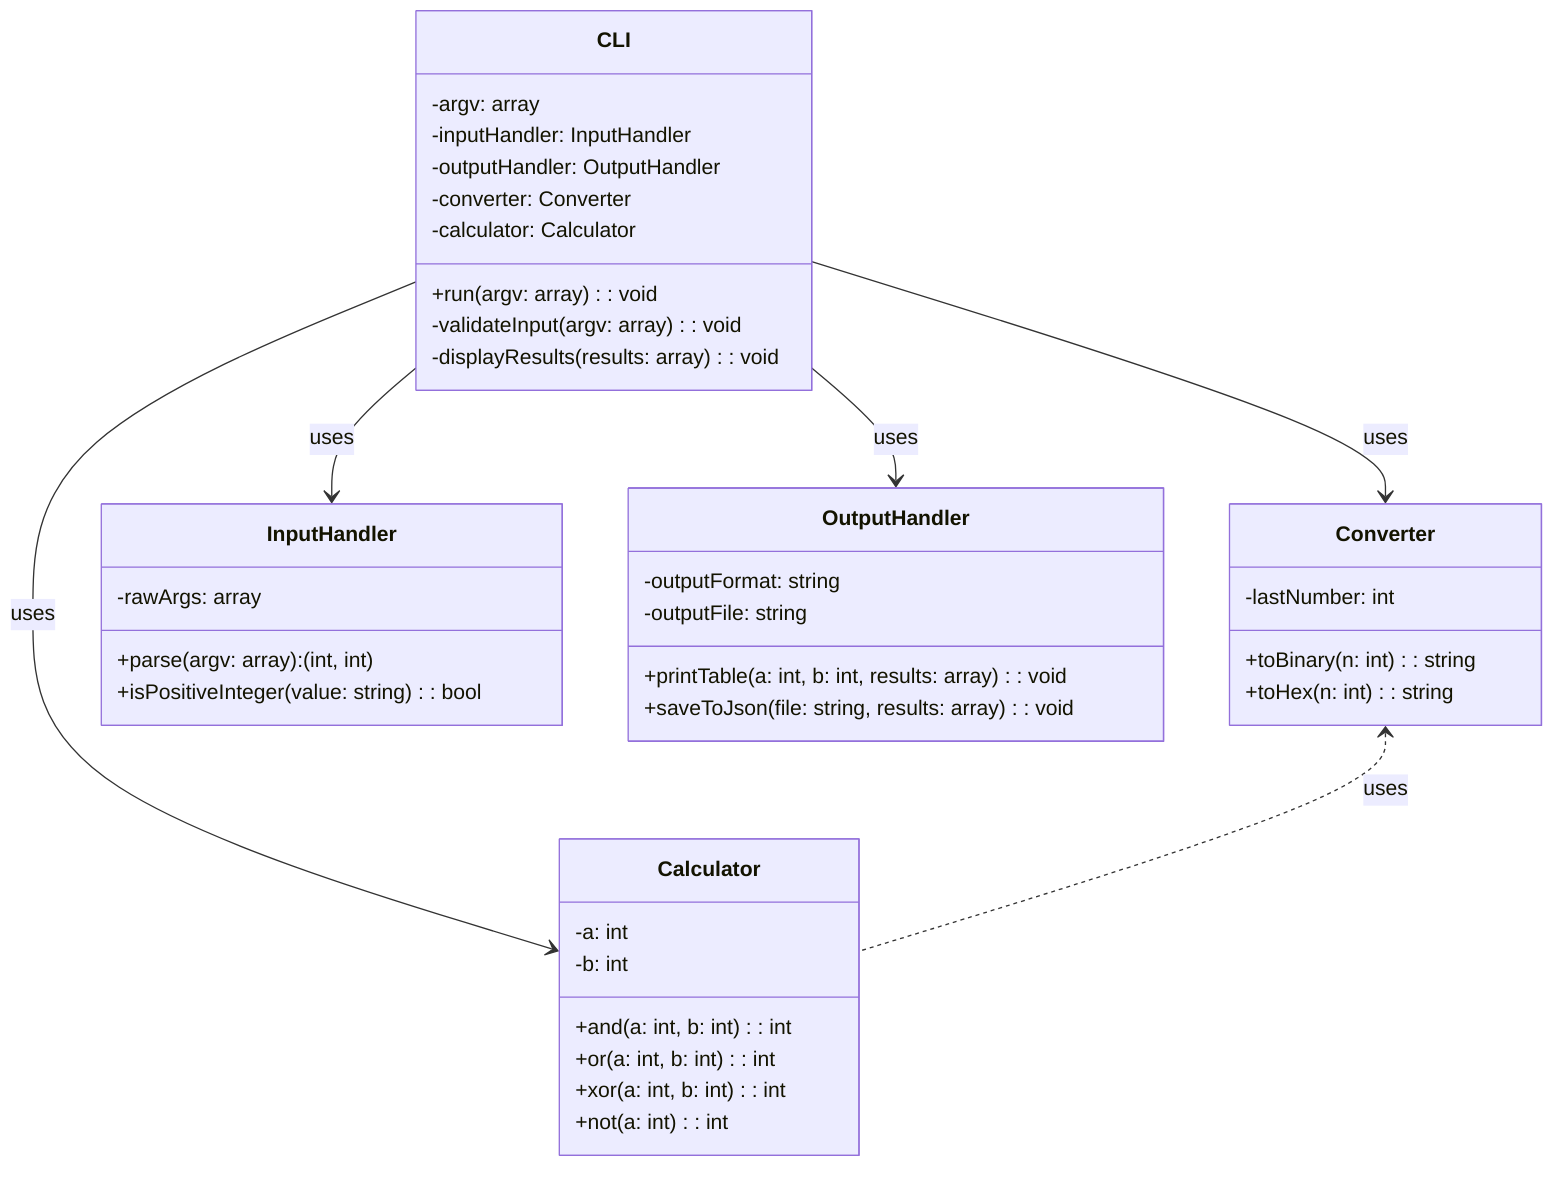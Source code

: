 classDiagram
    class Converter {
        -lastNumber: int
        +toBinary(n: int): string
        +toHex(n: int): string
    }

    class Calculator {
        -a: int
        -b: int
        +and(a: int, b: int): int
        +or(a: int, b: int): int
        +xor(a: int, b: int): int
        +not(a: int): int
    }

    class CLI {
        -argv: array
        -inputHandler: InputHandler
        -outputHandler: OutputHandler
        -converter: Converter
        -calculator: Calculator
        +run(argv: array): void
        -validateInput(argv: array): void
        -displayResults(results: array): void
    }

    class InputHandler {
        -rawArgs: array
        +parse(argv: array): (int, int)
        +isPositiveInteger(value: string): bool
    }

    class OutputHandler {
        -outputFormat: string
        -outputFile: string
        +printTable(a: int, b: int, results: array): void
        +saveToJson(file: string, results: array): void
    }

    CLI --> InputHandler : uses
    CLI --> OutputHandler : uses
    CLI --> Converter : uses
    CLI --> Calculator : uses
    Converter <.. Calculator : uses
